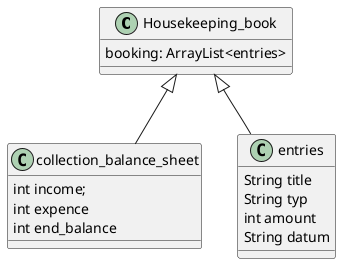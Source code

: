 @startuml
class Housekeeping_book {
 booking: ArrayList<entries>
}
class collection_balance_sheet {
  int income;
  int expence
  int end_balance
}
class entries {
  String title
  String typ
  int amount
  String datum
}

Housekeeping_book <|-- entries
Housekeeping_book <|-- collection_balance_sheet
@enduml